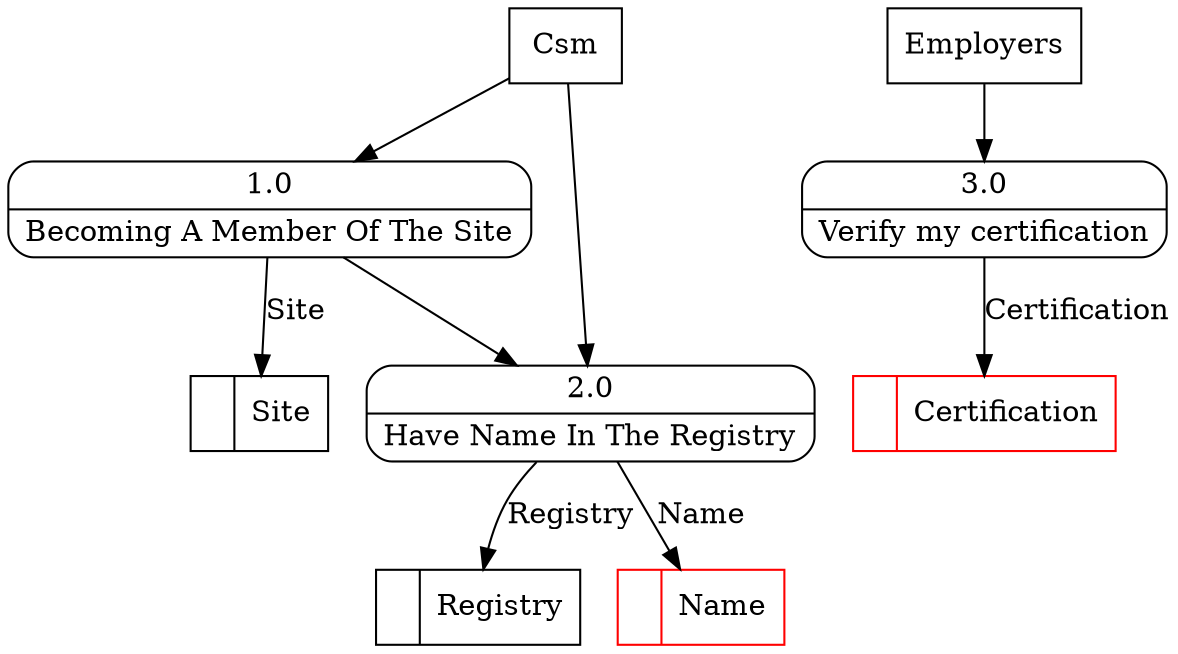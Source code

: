 digraph dfd2{ 
node[shape=record]
200 [label="<f0>  |<f1> Registry " ];
201 [label="<f0>  |<f1> Name " color=red];
202 [label="<f0>  |<f1> Site " ];
203 [label="Csm" shape=box];
204 [label="{<f0> 1.0|<f1> Becoming A Member Of The Site }" shape=Mrecord];
205 [label="{<f0> 2.0|<f1> Have Name In The Registry }" shape=Mrecord];
3 [label="{<f0> 3.0|<f1> Verify my certification }" shape=Mrecord];
1000 [label="Employers" shape=box];
1000 -> 3
1002 [label="<f0>  |<f1> Certification " color=red];
3 -> 1002 [label="Certification"]
203 -> 204
203 -> 205
204 -> 205
204 -> 202 [label="Site"]
205 -> 201 [label="Name"]
205 -> 200 [label="Registry"]
}